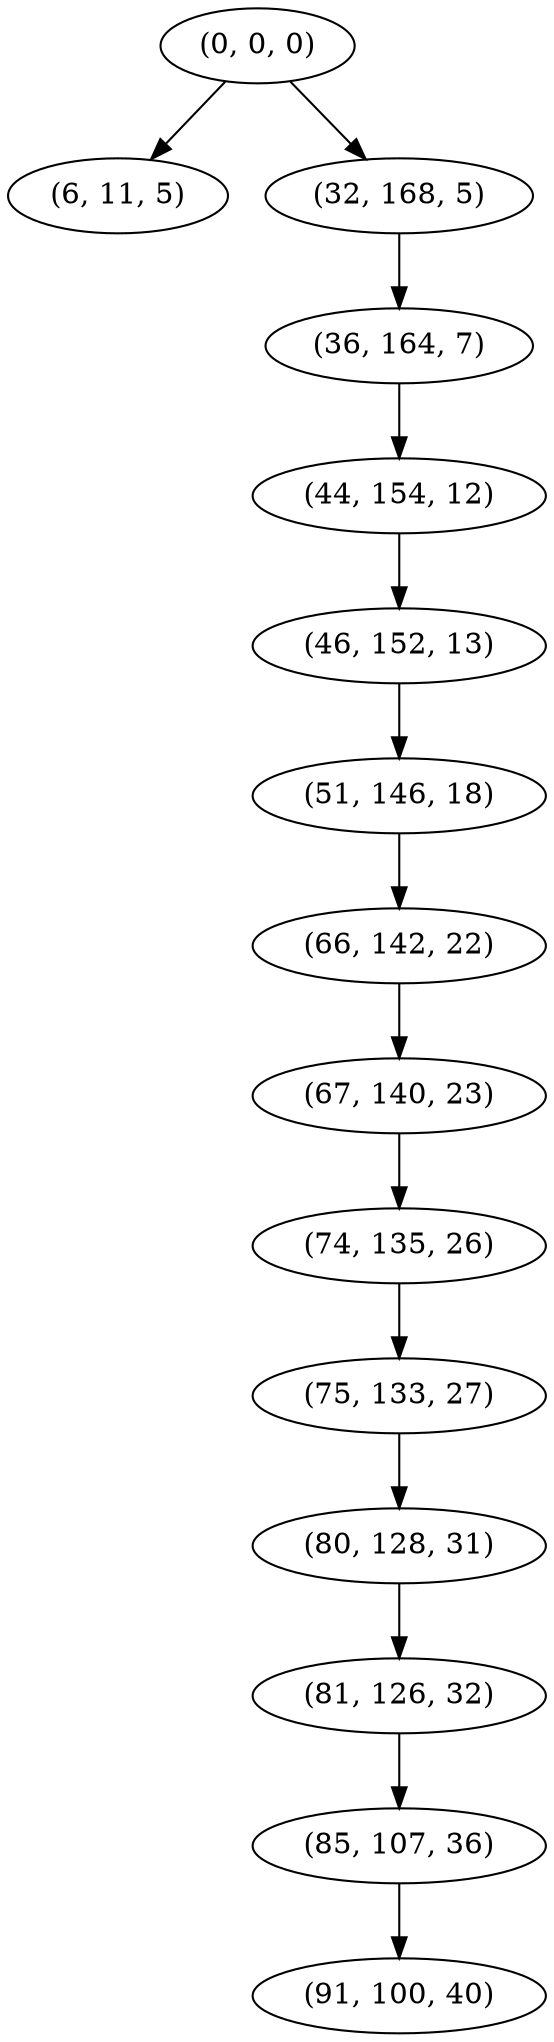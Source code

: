 digraph tree {
    "(0, 0, 0)";
    "(6, 11, 5)";
    "(32, 168, 5)";
    "(36, 164, 7)";
    "(44, 154, 12)";
    "(46, 152, 13)";
    "(51, 146, 18)";
    "(66, 142, 22)";
    "(67, 140, 23)";
    "(74, 135, 26)";
    "(75, 133, 27)";
    "(80, 128, 31)";
    "(81, 126, 32)";
    "(85, 107, 36)";
    "(91, 100, 40)";
    "(0, 0, 0)" -> "(6, 11, 5)";
    "(0, 0, 0)" -> "(32, 168, 5)";
    "(32, 168, 5)" -> "(36, 164, 7)";
    "(36, 164, 7)" -> "(44, 154, 12)";
    "(44, 154, 12)" -> "(46, 152, 13)";
    "(46, 152, 13)" -> "(51, 146, 18)";
    "(51, 146, 18)" -> "(66, 142, 22)";
    "(66, 142, 22)" -> "(67, 140, 23)";
    "(67, 140, 23)" -> "(74, 135, 26)";
    "(74, 135, 26)" -> "(75, 133, 27)";
    "(75, 133, 27)" -> "(80, 128, 31)";
    "(80, 128, 31)" -> "(81, 126, 32)";
    "(81, 126, 32)" -> "(85, 107, 36)";
    "(85, 107, 36)" -> "(91, 100, 40)";
}
